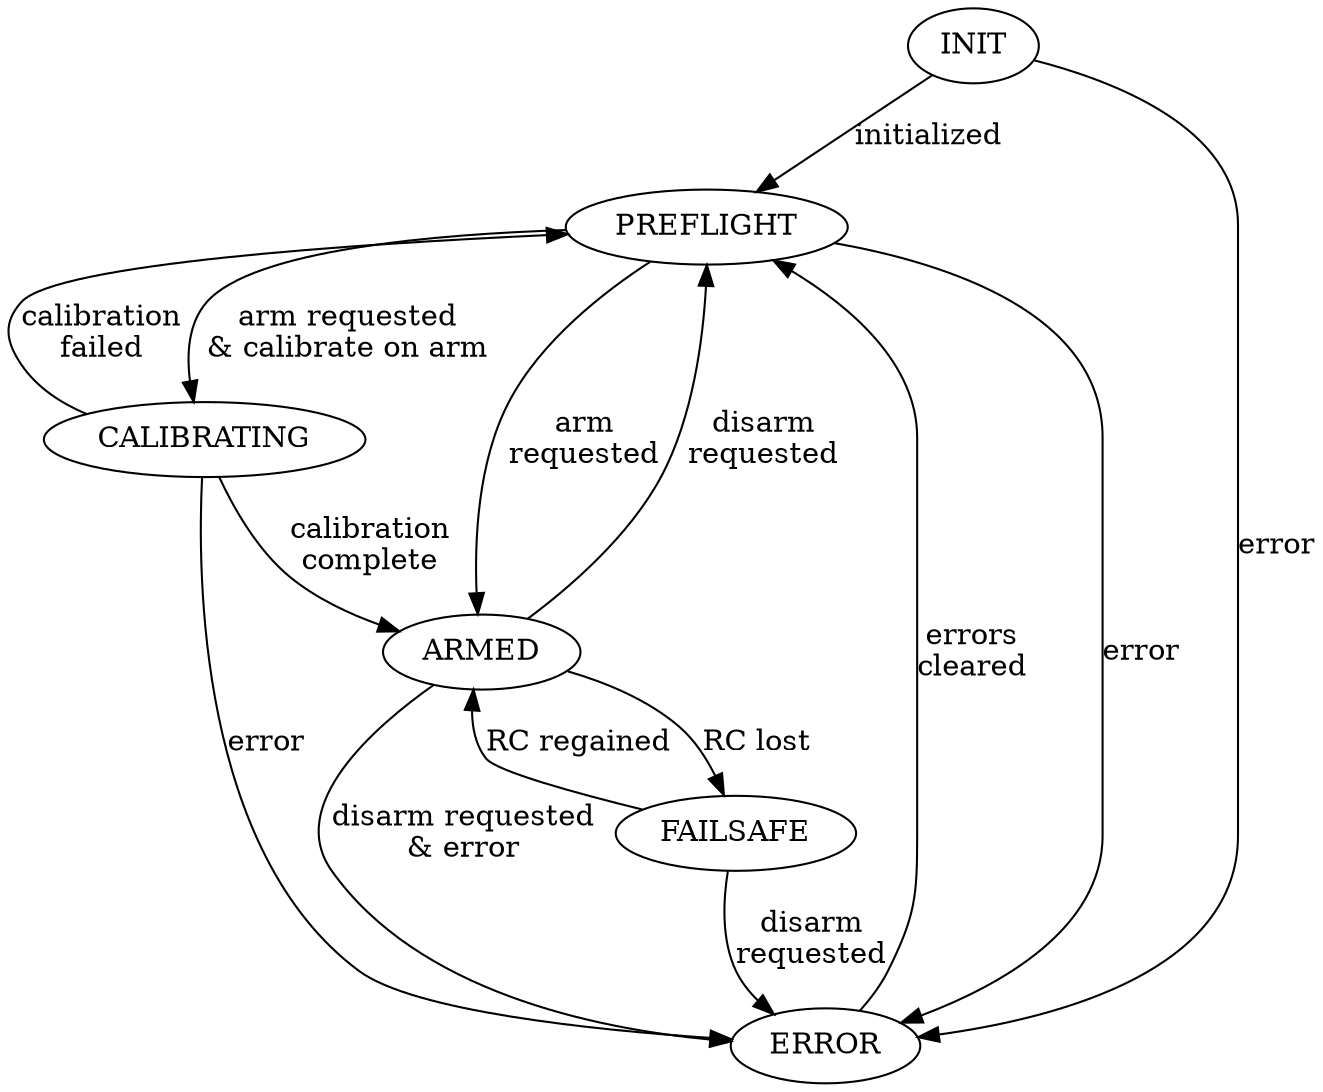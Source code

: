 digraph fsm {

INIT -> PREFLIGHT [label="initialized"];
INIT -> ERROR [label="error"];
PREFLIGHT -> ERROR [label="error"];
ERROR -> PREFLIGHT [label="errors\ncleared"];
PREFLIGHT -> CALIBRATING [label="arm requested\n& calibrate on arm"];
CALIBRATING -> PREFLIGHT [label="calibration\nfailed"];
CALIBRATING -> ERROR [label="error"];
CALIBRATING -> ARMED [label="calibration\ncomplete"];
PREFLIGHT -> ARMED [label="arm\nrequested"];
ARMED -> PREFLIGHT [label="disarm\nrequested"];
ARMED -> ERROR [label="disarm requested\n& error"];
ARMED -> FAILSAFE [label="RC lost"];
FAILSAFE -> ARMED [label="RC regained"];
FAILSAFE -> ERROR [label="disarm\nrequested"];

//INIT -> INIT;
//PREFLIGHT -> PREFLIGHT;
//ERROR -> ERROR;
//CALIBRATING -> CALIBRATING;
//ARMED -> ARMED;
//FAILSAFE -> FAILSAFE;

}
